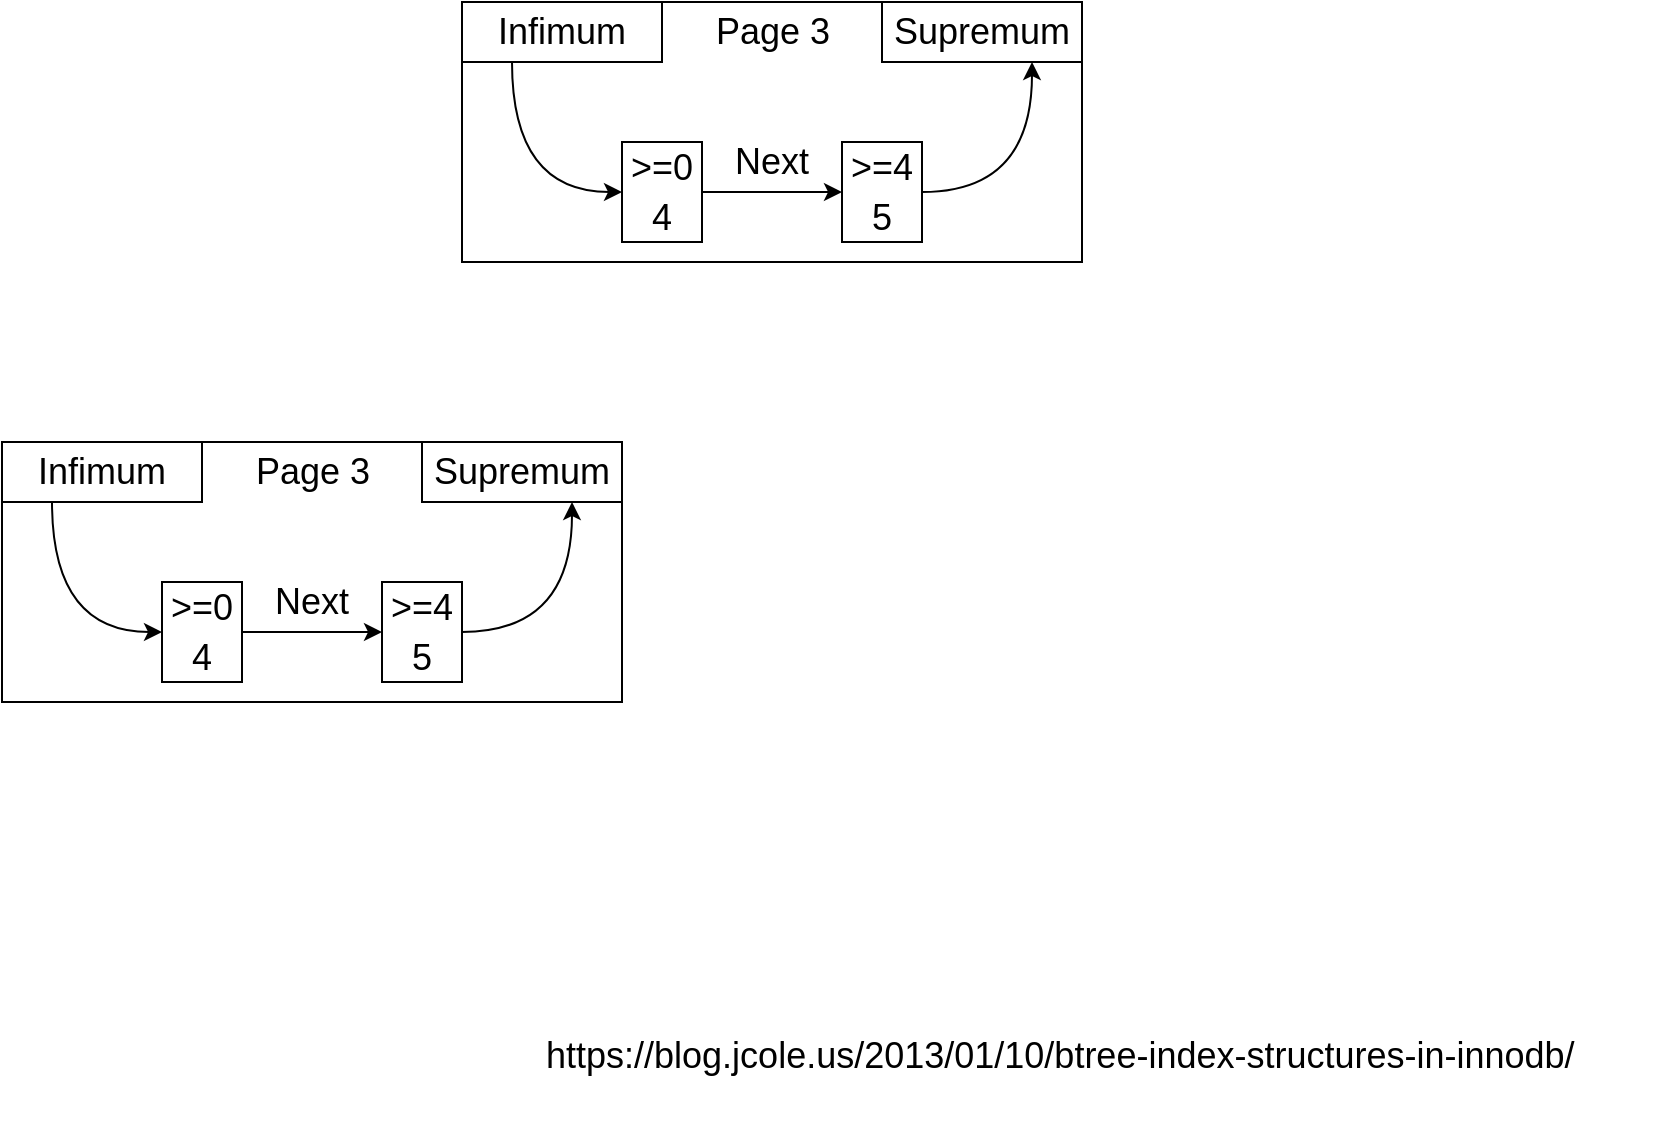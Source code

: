 <mxfile version="20.8.20" type="github">
  <diagram name="第 1 页" id="YabfF1WGnytk5WfyqoqI">
    <mxGraphModel dx="915" dy="539" grid="1" gridSize="10" guides="1" tooltips="1" connect="1" arrows="1" fold="1" page="1" pageScale="1" pageWidth="827" pageHeight="1169" math="0" shadow="0">
      <root>
        <mxCell id="0" />
        <mxCell id="1" parent="0" />
        <mxCell id="lBMhMOdnW-QwLkUtx3VK-2" value="" style="rounded=0;whiteSpace=wrap;html=1;" vertex="1" parent="1">
          <mxGeometry x="270" y="110" width="310" height="130" as="geometry" />
        </mxCell>
        <mxCell id="lBMhMOdnW-QwLkUtx3VK-3" value="&lt;font style=&quot;font-size: 18px;&quot;&gt;Infimum&lt;/font&gt;" style="rounded=0;whiteSpace=wrap;html=1;" vertex="1" parent="1">
          <mxGeometry x="270" y="110" width="100" height="30" as="geometry" />
        </mxCell>
        <mxCell id="lBMhMOdnW-QwLkUtx3VK-4" value="&lt;font style=&quot;font-size: 18px;&quot;&gt;Supremum&lt;/font&gt;" style="rounded=0;whiteSpace=wrap;html=1;" vertex="1" parent="1">
          <mxGeometry x="480" y="110" width="100" height="30" as="geometry" />
        </mxCell>
        <mxCell id="lBMhMOdnW-QwLkUtx3VK-15" value="&lt;font style=&quot;font-size: 18px;&quot;&gt;Page 3&lt;/font&gt;" style="text;html=1;strokeColor=none;fillColor=none;align=center;verticalAlign=middle;whiteSpace=wrap;rounded=0;" vertex="1" parent="1">
          <mxGeometry x="387.5" y="110" width="75" height="30" as="geometry" />
        </mxCell>
        <mxCell id="lBMhMOdnW-QwLkUtx3VK-48" value="" style="endArrow=classic;html=1;strokeColor=default;fontSize=18;exitX=0.25;exitY=1;exitDx=0;exitDy=0;entryX=0;entryY=0.5;entryDx=0;entryDy=0;edgeStyle=orthogonalEdgeStyle;curved=1;" edge="1" parent="1" source="lBMhMOdnW-QwLkUtx3VK-3" target="lBMhMOdnW-QwLkUtx3VK-37">
          <mxGeometry width="50" height="50" relative="1" as="geometry">
            <mxPoint x="350" y="190" as="sourcePoint" />
            <mxPoint x="400" y="140" as="targetPoint" />
          </mxGeometry>
        </mxCell>
        <mxCell id="lBMhMOdnW-QwLkUtx3VK-37" value="" style="rounded=0;whiteSpace=wrap;html=1;container=0;" vertex="1" parent="1">
          <mxGeometry x="350" y="180" width="40" height="50" as="geometry" />
        </mxCell>
        <mxCell id="lBMhMOdnW-QwLkUtx3VK-38" value="&lt;font style=&quot;font-size: 18px;&quot;&gt;&amp;gt;=0&lt;/font&gt;" style="text;html=1;strokeColor=none;fillColor=none;align=center;verticalAlign=middle;whiteSpace=wrap;rounded=0;container=0;" vertex="1" parent="1">
          <mxGeometry x="350" y="180" width="40" height="25" as="geometry" />
        </mxCell>
        <mxCell id="lBMhMOdnW-QwLkUtx3VK-39" value="&lt;font style=&quot;font-size: 18px;&quot;&gt;4&lt;/font&gt;" style="text;html=1;strokeColor=none;fillColor=none;align=center;verticalAlign=middle;whiteSpace=wrap;rounded=0;container=0;" vertex="1" parent="1">
          <mxGeometry x="350" y="205" width="40" height="25" as="geometry" />
        </mxCell>
        <mxCell id="lBMhMOdnW-QwLkUtx3VK-50" value="" style="endArrow=classic;html=1;strokeColor=default;fontSize=18;curved=1;exitX=1;exitY=0.5;exitDx=0;exitDy=0;entryX=0.75;entryY=1;entryDx=0;entryDy=0;edgeStyle=orthogonalEdgeStyle;" edge="1" parent="1" source="lBMhMOdnW-QwLkUtx3VK-12" target="lBMhMOdnW-QwLkUtx3VK-4">
          <mxGeometry width="50" height="50" relative="1" as="geometry">
            <mxPoint x="500" y="190" as="sourcePoint" />
            <mxPoint x="550" y="140" as="targetPoint" />
          </mxGeometry>
        </mxCell>
        <mxCell id="lBMhMOdnW-QwLkUtx3VK-12" value="" style="rounded=0;whiteSpace=wrap;html=1;" vertex="1" parent="1">
          <mxGeometry x="460" y="180" width="40" height="50" as="geometry" />
        </mxCell>
        <mxCell id="lBMhMOdnW-QwLkUtx3VK-13" value="&lt;font style=&quot;font-size: 18px;&quot;&gt;&amp;gt;=4&lt;/font&gt;" style="text;html=1;strokeColor=none;fillColor=none;align=center;verticalAlign=middle;whiteSpace=wrap;rounded=0;" vertex="1" parent="1">
          <mxGeometry x="460" y="180" width="40" height="25" as="geometry" />
        </mxCell>
        <mxCell id="lBMhMOdnW-QwLkUtx3VK-14" value="&lt;font style=&quot;font-size: 18px;&quot;&gt;5&lt;/font&gt;" style="text;html=1;strokeColor=none;fillColor=none;align=center;verticalAlign=middle;whiteSpace=wrap;rounded=0;" vertex="1" parent="1">
          <mxGeometry x="460" y="205" width="40" height="25" as="geometry" />
        </mxCell>
        <mxCell id="lBMhMOdnW-QwLkUtx3VK-51" value="" style="endArrow=classic;html=1;strokeColor=default;fontSize=18;curved=1;exitX=1;exitY=0.5;exitDx=0;exitDy=0;entryX=0;entryY=0.5;entryDx=0;entryDy=0;" edge="1" parent="1" source="lBMhMOdnW-QwLkUtx3VK-37" target="lBMhMOdnW-QwLkUtx3VK-12">
          <mxGeometry width="50" height="50" relative="1" as="geometry">
            <mxPoint x="340" y="160" as="sourcePoint" />
            <mxPoint x="390" y="110" as="targetPoint" />
          </mxGeometry>
        </mxCell>
        <mxCell id="lBMhMOdnW-QwLkUtx3VK-52" value="Next" style="text;html=1;strokeColor=none;fillColor=none;align=center;verticalAlign=middle;whiteSpace=wrap;rounded=0;fontSize=18;" vertex="1" parent="1">
          <mxGeometry x="395" y="175" width="60" height="30" as="geometry" />
        </mxCell>
        <mxCell id="lBMhMOdnW-QwLkUtx3VK-53" value="" style="rounded=0;whiteSpace=wrap;html=1;" vertex="1" parent="1">
          <mxGeometry x="40" y="330" width="310" height="130" as="geometry" />
        </mxCell>
        <mxCell id="lBMhMOdnW-QwLkUtx3VK-54" value="&lt;font style=&quot;font-size: 18px;&quot;&gt;Infimum&lt;/font&gt;" style="rounded=0;whiteSpace=wrap;html=1;" vertex="1" parent="1">
          <mxGeometry x="40" y="330" width="100" height="30" as="geometry" />
        </mxCell>
        <mxCell id="lBMhMOdnW-QwLkUtx3VK-55" value="&lt;font style=&quot;font-size: 18px;&quot;&gt;Supremum&lt;/font&gt;" style="rounded=0;whiteSpace=wrap;html=1;" vertex="1" parent="1">
          <mxGeometry x="250" y="330" width="100" height="30" as="geometry" />
        </mxCell>
        <mxCell id="lBMhMOdnW-QwLkUtx3VK-56" value="&lt;font style=&quot;font-size: 18px;&quot;&gt;Page 3&lt;/font&gt;" style="text;html=1;strokeColor=none;fillColor=none;align=center;verticalAlign=middle;whiteSpace=wrap;rounded=0;" vertex="1" parent="1">
          <mxGeometry x="157.5" y="330" width="75" height="30" as="geometry" />
        </mxCell>
        <mxCell id="lBMhMOdnW-QwLkUtx3VK-57" value="" style="endArrow=classic;html=1;strokeColor=default;fontSize=18;exitX=0.25;exitY=1;exitDx=0;exitDy=0;entryX=0;entryY=0.5;entryDx=0;entryDy=0;edgeStyle=orthogonalEdgeStyle;curved=1;" edge="1" parent="1" source="lBMhMOdnW-QwLkUtx3VK-54" target="lBMhMOdnW-QwLkUtx3VK-58">
          <mxGeometry width="50" height="50" relative="1" as="geometry">
            <mxPoint x="120" y="410" as="sourcePoint" />
            <mxPoint x="170" y="360" as="targetPoint" />
          </mxGeometry>
        </mxCell>
        <mxCell id="lBMhMOdnW-QwLkUtx3VK-58" value="" style="rounded=0;whiteSpace=wrap;html=1;container=0;" vertex="1" parent="1">
          <mxGeometry x="120" y="400" width="40" height="50" as="geometry" />
        </mxCell>
        <mxCell id="lBMhMOdnW-QwLkUtx3VK-59" value="&lt;font style=&quot;font-size: 18px;&quot;&gt;&amp;gt;=0&lt;/font&gt;" style="text;html=1;strokeColor=none;fillColor=none;align=center;verticalAlign=middle;whiteSpace=wrap;rounded=0;container=0;" vertex="1" parent="1">
          <mxGeometry x="120" y="400" width="40" height="25" as="geometry" />
        </mxCell>
        <mxCell id="lBMhMOdnW-QwLkUtx3VK-60" value="&lt;font style=&quot;font-size: 18px;&quot;&gt;4&lt;/font&gt;" style="text;html=1;strokeColor=none;fillColor=none;align=center;verticalAlign=middle;whiteSpace=wrap;rounded=0;container=0;" vertex="1" parent="1">
          <mxGeometry x="120" y="425" width="40" height="25" as="geometry" />
        </mxCell>
        <mxCell id="lBMhMOdnW-QwLkUtx3VK-61" value="" style="endArrow=classic;html=1;strokeColor=default;fontSize=18;curved=1;exitX=1;exitY=0.5;exitDx=0;exitDy=0;entryX=0.75;entryY=1;entryDx=0;entryDy=0;edgeStyle=orthogonalEdgeStyle;" edge="1" parent="1" source="lBMhMOdnW-QwLkUtx3VK-62" target="lBMhMOdnW-QwLkUtx3VK-55">
          <mxGeometry width="50" height="50" relative="1" as="geometry">
            <mxPoint x="270" y="410" as="sourcePoint" />
            <mxPoint x="320" y="360" as="targetPoint" />
          </mxGeometry>
        </mxCell>
        <mxCell id="lBMhMOdnW-QwLkUtx3VK-62" value="" style="rounded=0;whiteSpace=wrap;html=1;" vertex="1" parent="1">
          <mxGeometry x="230" y="400" width="40" height="50" as="geometry" />
        </mxCell>
        <mxCell id="lBMhMOdnW-QwLkUtx3VK-63" value="&lt;font style=&quot;font-size: 18px;&quot;&gt;&amp;gt;=4&lt;/font&gt;" style="text;html=1;strokeColor=none;fillColor=none;align=center;verticalAlign=middle;whiteSpace=wrap;rounded=0;" vertex="1" parent="1">
          <mxGeometry x="230" y="400" width="40" height="25" as="geometry" />
        </mxCell>
        <mxCell id="lBMhMOdnW-QwLkUtx3VK-64" value="&lt;font style=&quot;font-size: 18px;&quot;&gt;5&lt;/font&gt;" style="text;html=1;strokeColor=none;fillColor=none;align=center;verticalAlign=middle;whiteSpace=wrap;rounded=0;" vertex="1" parent="1">
          <mxGeometry x="230" y="425" width="40" height="25" as="geometry" />
        </mxCell>
        <mxCell id="lBMhMOdnW-QwLkUtx3VK-65" value="" style="endArrow=classic;html=1;strokeColor=default;fontSize=18;curved=1;exitX=1;exitY=0.5;exitDx=0;exitDy=0;entryX=0;entryY=0.5;entryDx=0;entryDy=0;" edge="1" parent="1" source="lBMhMOdnW-QwLkUtx3VK-58" target="lBMhMOdnW-QwLkUtx3VK-62">
          <mxGeometry width="50" height="50" relative="1" as="geometry">
            <mxPoint x="110" y="380" as="sourcePoint" />
            <mxPoint x="160" y="330" as="targetPoint" />
          </mxGeometry>
        </mxCell>
        <mxCell id="lBMhMOdnW-QwLkUtx3VK-66" value="Next" style="text;html=1;strokeColor=none;fillColor=none;align=center;verticalAlign=middle;whiteSpace=wrap;rounded=0;fontSize=18;" vertex="1" parent="1">
          <mxGeometry x="165" y="395" width="60" height="30" as="geometry" />
        </mxCell>
        <UserObject label="https://blog.jcole.us/2013/01/10/btree-index-structures-in-innodb/" link="https://blog.jcole.us/2013/01/10/btree-index-structures-in-innodb/" id="lBMhMOdnW-QwLkUtx3VK-67">
          <mxCell style="text;whiteSpace=wrap;html=1;fontSize=18;" vertex="1" parent="1">
            <mxGeometry x="310" y="620" width="560" height="50" as="geometry" />
          </mxCell>
        </UserObject>
      </root>
    </mxGraphModel>
  </diagram>
</mxfile>

